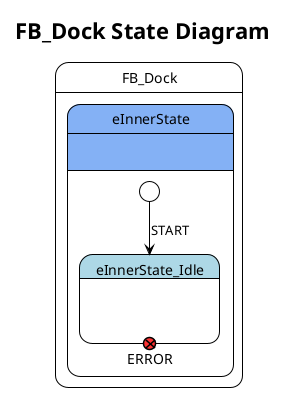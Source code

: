 @startuml State Diagram

!theme plain
'skin rose
'left to right direction
hide empty description
'!theme reddress-lightgreen
title FB_Dock State Diagram



state FB_Dock{

state eInnerState #84b1f5 {
	[*] --> eInnerState_Idle : START
	state eInnerState_Idle #lightblue {
state "ERROR" as eInnerState_Idle_ERROR <<exitPoint>> #ff3333
	}
	}
eInnerState : 
eInnerState : 


}

@enduml
